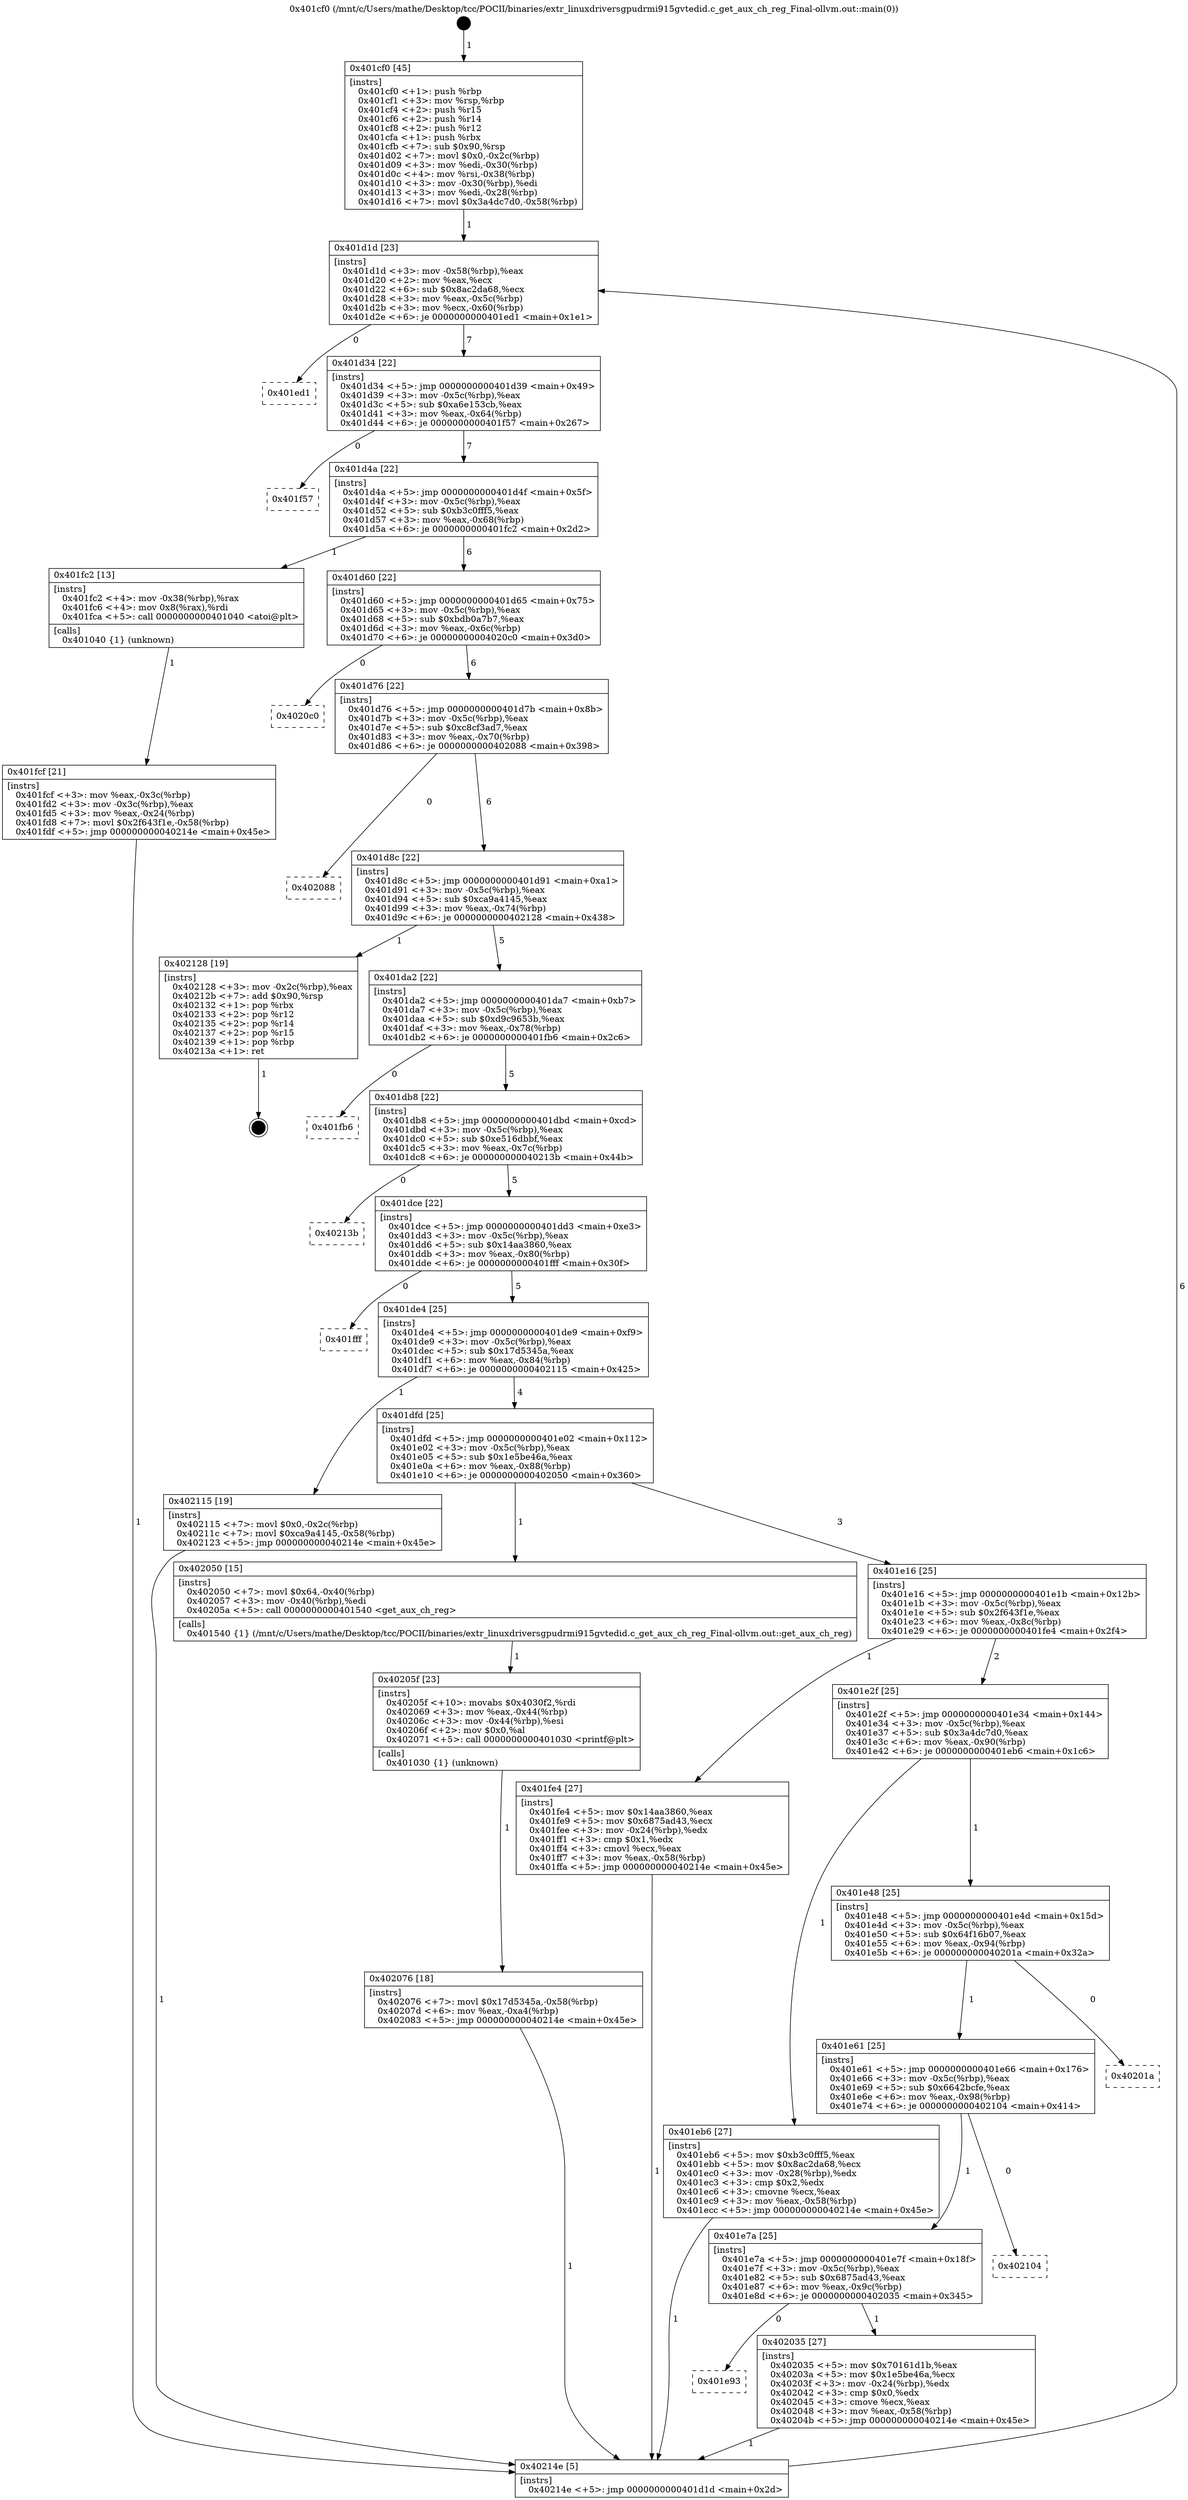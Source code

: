 digraph "0x401cf0" {
  label = "0x401cf0 (/mnt/c/Users/mathe/Desktop/tcc/POCII/binaries/extr_linuxdriversgpudrmi915gvtedid.c_get_aux_ch_reg_Final-ollvm.out::main(0))"
  labelloc = "t"
  node[shape=record]

  Entry [label="",width=0.3,height=0.3,shape=circle,fillcolor=black,style=filled]
  "0x401d1d" [label="{
     0x401d1d [23]\l
     | [instrs]\l
     &nbsp;&nbsp;0x401d1d \<+3\>: mov -0x58(%rbp),%eax\l
     &nbsp;&nbsp;0x401d20 \<+2\>: mov %eax,%ecx\l
     &nbsp;&nbsp;0x401d22 \<+6\>: sub $0x8ac2da68,%ecx\l
     &nbsp;&nbsp;0x401d28 \<+3\>: mov %eax,-0x5c(%rbp)\l
     &nbsp;&nbsp;0x401d2b \<+3\>: mov %ecx,-0x60(%rbp)\l
     &nbsp;&nbsp;0x401d2e \<+6\>: je 0000000000401ed1 \<main+0x1e1\>\l
  }"]
  "0x401ed1" [label="{
     0x401ed1\l
  }", style=dashed]
  "0x401d34" [label="{
     0x401d34 [22]\l
     | [instrs]\l
     &nbsp;&nbsp;0x401d34 \<+5\>: jmp 0000000000401d39 \<main+0x49\>\l
     &nbsp;&nbsp;0x401d39 \<+3\>: mov -0x5c(%rbp),%eax\l
     &nbsp;&nbsp;0x401d3c \<+5\>: sub $0xa6e153cb,%eax\l
     &nbsp;&nbsp;0x401d41 \<+3\>: mov %eax,-0x64(%rbp)\l
     &nbsp;&nbsp;0x401d44 \<+6\>: je 0000000000401f57 \<main+0x267\>\l
  }"]
  Exit [label="",width=0.3,height=0.3,shape=circle,fillcolor=black,style=filled,peripheries=2]
  "0x401f57" [label="{
     0x401f57\l
  }", style=dashed]
  "0x401d4a" [label="{
     0x401d4a [22]\l
     | [instrs]\l
     &nbsp;&nbsp;0x401d4a \<+5\>: jmp 0000000000401d4f \<main+0x5f\>\l
     &nbsp;&nbsp;0x401d4f \<+3\>: mov -0x5c(%rbp),%eax\l
     &nbsp;&nbsp;0x401d52 \<+5\>: sub $0xb3c0fff5,%eax\l
     &nbsp;&nbsp;0x401d57 \<+3\>: mov %eax,-0x68(%rbp)\l
     &nbsp;&nbsp;0x401d5a \<+6\>: je 0000000000401fc2 \<main+0x2d2\>\l
  }"]
  "0x402076" [label="{
     0x402076 [18]\l
     | [instrs]\l
     &nbsp;&nbsp;0x402076 \<+7\>: movl $0x17d5345a,-0x58(%rbp)\l
     &nbsp;&nbsp;0x40207d \<+6\>: mov %eax,-0xa4(%rbp)\l
     &nbsp;&nbsp;0x402083 \<+5\>: jmp 000000000040214e \<main+0x45e\>\l
  }"]
  "0x401fc2" [label="{
     0x401fc2 [13]\l
     | [instrs]\l
     &nbsp;&nbsp;0x401fc2 \<+4\>: mov -0x38(%rbp),%rax\l
     &nbsp;&nbsp;0x401fc6 \<+4\>: mov 0x8(%rax),%rdi\l
     &nbsp;&nbsp;0x401fca \<+5\>: call 0000000000401040 \<atoi@plt\>\l
     | [calls]\l
     &nbsp;&nbsp;0x401040 \{1\} (unknown)\l
  }"]
  "0x401d60" [label="{
     0x401d60 [22]\l
     | [instrs]\l
     &nbsp;&nbsp;0x401d60 \<+5\>: jmp 0000000000401d65 \<main+0x75\>\l
     &nbsp;&nbsp;0x401d65 \<+3\>: mov -0x5c(%rbp),%eax\l
     &nbsp;&nbsp;0x401d68 \<+5\>: sub $0xbdb0a7b7,%eax\l
     &nbsp;&nbsp;0x401d6d \<+3\>: mov %eax,-0x6c(%rbp)\l
     &nbsp;&nbsp;0x401d70 \<+6\>: je 00000000004020c0 \<main+0x3d0\>\l
  }"]
  "0x40205f" [label="{
     0x40205f [23]\l
     | [instrs]\l
     &nbsp;&nbsp;0x40205f \<+10\>: movabs $0x4030f2,%rdi\l
     &nbsp;&nbsp;0x402069 \<+3\>: mov %eax,-0x44(%rbp)\l
     &nbsp;&nbsp;0x40206c \<+3\>: mov -0x44(%rbp),%esi\l
     &nbsp;&nbsp;0x40206f \<+2\>: mov $0x0,%al\l
     &nbsp;&nbsp;0x402071 \<+5\>: call 0000000000401030 \<printf@plt\>\l
     | [calls]\l
     &nbsp;&nbsp;0x401030 \{1\} (unknown)\l
  }"]
  "0x4020c0" [label="{
     0x4020c0\l
  }", style=dashed]
  "0x401d76" [label="{
     0x401d76 [22]\l
     | [instrs]\l
     &nbsp;&nbsp;0x401d76 \<+5\>: jmp 0000000000401d7b \<main+0x8b\>\l
     &nbsp;&nbsp;0x401d7b \<+3\>: mov -0x5c(%rbp),%eax\l
     &nbsp;&nbsp;0x401d7e \<+5\>: sub $0xc8cf3ad7,%eax\l
     &nbsp;&nbsp;0x401d83 \<+3\>: mov %eax,-0x70(%rbp)\l
     &nbsp;&nbsp;0x401d86 \<+6\>: je 0000000000402088 \<main+0x398\>\l
  }"]
  "0x401e93" [label="{
     0x401e93\l
  }", style=dashed]
  "0x402088" [label="{
     0x402088\l
  }", style=dashed]
  "0x401d8c" [label="{
     0x401d8c [22]\l
     | [instrs]\l
     &nbsp;&nbsp;0x401d8c \<+5\>: jmp 0000000000401d91 \<main+0xa1\>\l
     &nbsp;&nbsp;0x401d91 \<+3\>: mov -0x5c(%rbp),%eax\l
     &nbsp;&nbsp;0x401d94 \<+5\>: sub $0xca9a4145,%eax\l
     &nbsp;&nbsp;0x401d99 \<+3\>: mov %eax,-0x74(%rbp)\l
     &nbsp;&nbsp;0x401d9c \<+6\>: je 0000000000402128 \<main+0x438\>\l
  }"]
  "0x402035" [label="{
     0x402035 [27]\l
     | [instrs]\l
     &nbsp;&nbsp;0x402035 \<+5\>: mov $0x70161d1b,%eax\l
     &nbsp;&nbsp;0x40203a \<+5\>: mov $0x1e5be46a,%ecx\l
     &nbsp;&nbsp;0x40203f \<+3\>: mov -0x24(%rbp),%edx\l
     &nbsp;&nbsp;0x402042 \<+3\>: cmp $0x0,%edx\l
     &nbsp;&nbsp;0x402045 \<+3\>: cmove %ecx,%eax\l
     &nbsp;&nbsp;0x402048 \<+3\>: mov %eax,-0x58(%rbp)\l
     &nbsp;&nbsp;0x40204b \<+5\>: jmp 000000000040214e \<main+0x45e\>\l
  }"]
  "0x402128" [label="{
     0x402128 [19]\l
     | [instrs]\l
     &nbsp;&nbsp;0x402128 \<+3\>: mov -0x2c(%rbp),%eax\l
     &nbsp;&nbsp;0x40212b \<+7\>: add $0x90,%rsp\l
     &nbsp;&nbsp;0x402132 \<+1\>: pop %rbx\l
     &nbsp;&nbsp;0x402133 \<+2\>: pop %r12\l
     &nbsp;&nbsp;0x402135 \<+2\>: pop %r14\l
     &nbsp;&nbsp;0x402137 \<+2\>: pop %r15\l
     &nbsp;&nbsp;0x402139 \<+1\>: pop %rbp\l
     &nbsp;&nbsp;0x40213a \<+1\>: ret\l
  }"]
  "0x401da2" [label="{
     0x401da2 [22]\l
     | [instrs]\l
     &nbsp;&nbsp;0x401da2 \<+5\>: jmp 0000000000401da7 \<main+0xb7\>\l
     &nbsp;&nbsp;0x401da7 \<+3\>: mov -0x5c(%rbp),%eax\l
     &nbsp;&nbsp;0x401daa \<+5\>: sub $0xd9c9653b,%eax\l
     &nbsp;&nbsp;0x401daf \<+3\>: mov %eax,-0x78(%rbp)\l
     &nbsp;&nbsp;0x401db2 \<+6\>: je 0000000000401fb6 \<main+0x2c6\>\l
  }"]
  "0x401e7a" [label="{
     0x401e7a [25]\l
     | [instrs]\l
     &nbsp;&nbsp;0x401e7a \<+5\>: jmp 0000000000401e7f \<main+0x18f\>\l
     &nbsp;&nbsp;0x401e7f \<+3\>: mov -0x5c(%rbp),%eax\l
     &nbsp;&nbsp;0x401e82 \<+5\>: sub $0x6875ad43,%eax\l
     &nbsp;&nbsp;0x401e87 \<+6\>: mov %eax,-0x9c(%rbp)\l
     &nbsp;&nbsp;0x401e8d \<+6\>: je 0000000000402035 \<main+0x345\>\l
  }"]
  "0x401fb6" [label="{
     0x401fb6\l
  }", style=dashed]
  "0x401db8" [label="{
     0x401db8 [22]\l
     | [instrs]\l
     &nbsp;&nbsp;0x401db8 \<+5\>: jmp 0000000000401dbd \<main+0xcd\>\l
     &nbsp;&nbsp;0x401dbd \<+3\>: mov -0x5c(%rbp),%eax\l
     &nbsp;&nbsp;0x401dc0 \<+5\>: sub $0xe516dbbf,%eax\l
     &nbsp;&nbsp;0x401dc5 \<+3\>: mov %eax,-0x7c(%rbp)\l
     &nbsp;&nbsp;0x401dc8 \<+6\>: je 000000000040213b \<main+0x44b\>\l
  }"]
  "0x402104" [label="{
     0x402104\l
  }", style=dashed]
  "0x40213b" [label="{
     0x40213b\l
  }", style=dashed]
  "0x401dce" [label="{
     0x401dce [22]\l
     | [instrs]\l
     &nbsp;&nbsp;0x401dce \<+5\>: jmp 0000000000401dd3 \<main+0xe3\>\l
     &nbsp;&nbsp;0x401dd3 \<+3\>: mov -0x5c(%rbp),%eax\l
     &nbsp;&nbsp;0x401dd6 \<+5\>: sub $0x14aa3860,%eax\l
     &nbsp;&nbsp;0x401ddb \<+3\>: mov %eax,-0x80(%rbp)\l
     &nbsp;&nbsp;0x401dde \<+6\>: je 0000000000401fff \<main+0x30f\>\l
  }"]
  "0x401e61" [label="{
     0x401e61 [25]\l
     | [instrs]\l
     &nbsp;&nbsp;0x401e61 \<+5\>: jmp 0000000000401e66 \<main+0x176\>\l
     &nbsp;&nbsp;0x401e66 \<+3\>: mov -0x5c(%rbp),%eax\l
     &nbsp;&nbsp;0x401e69 \<+5\>: sub $0x6642bcfe,%eax\l
     &nbsp;&nbsp;0x401e6e \<+6\>: mov %eax,-0x98(%rbp)\l
     &nbsp;&nbsp;0x401e74 \<+6\>: je 0000000000402104 \<main+0x414\>\l
  }"]
  "0x401fff" [label="{
     0x401fff\l
  }", style=dashed]
  "0x401de4" [label="{
     0x401de4 [25]\l
     | [instrs]\l
     &nbsp;&nbsp;0x401de4 \<+5\>: jmp 0000000000401de9 \<main+0xf9\>\l
     &nbsp;&nbsp;0x401de9 \<+3\>: mov -0x5c(%rbp),%eax\l
     &nbsp;&nbsp;0x401dec \<+5\>: sub $0x17d5345a,%eax\l
     &nbsp;&nbsp;0x401df1 \<+6\>: mov %eax,-0x84(%rbp)\l
     &nbsp;&nbsp;0x401df7 \<+6\>: je 0000000000402115 \<main+0x425\>\l
  }"]
  "0x40201a" [label="{
     0x40201a\l
  }", style=dashed]
  "0x402115" [label="{
     0x402115 [19]\l
     | [instrs]\l
     &nbsp;&nbsp;0x402115 \<+7\>: movl $0x0,-0x2c(%rbp)\l
     &nbsp;&nbsp;0x40211c \<+7\>: movl $0xca9a4145,-0x58(%rbp)\l
     &nbsp;&nbsp;0x402123 \<+5\>: jmp 000000000040214e \<main+0x45e\>\l
  }"]
  "0x401dfd" [label="{
     0x401dfd [25]\l
     | [instrs]\l
     &nbsp;&nbsp;0x401dfd \<+5\>: jmp 0000000000401e02 \<main+0x112\>\l
     &nbsp;&nbsp;0x401e02 \<+3\>: mov -0x5c(%rbp),%eax\l
     &nbsp;&nbsp;0x401e05 \<+5\>: sub $0x1e5be46a,%eax\l
     &nbsp;&nbsp;0x401e0a \<+6\>: mov %eax,-0x88(%rbp)\l
     &nbsp;&nbsp;0x401e10 \<+6\>: je 0000000000402050 \<main+0x360\>\l
  }"]
  "0x401fcf" [label="{
     0x401fcf [21]\l
     | [instrs]\l
     &nbsp;&nbsp;0x401fcf \<+3\>: mov %eax,-0x3c(%rbp)\l
     &nbsp;&nbsp;0x401fd2 \<+3\>: mov -0x3c(%rbp),%eax\l
     &nbsp;&nbsp;0x401fd5 \<+3\>: mov %eax,-0x24(%rbp)\l
     &nbsp;&nbsp;0x401fd8 \<+7\>: movl $0x2f643f1e,-0x58(%rbp)\l
     &nbsp;&nbsp;0x401fdf \<+5\>: jmp 000000000040214e \<main+0x45e\>\l
  }"]
  "0x402050" [label="{
     0x402050 [15]\l
     | [instrs]\l
     &nbsp;&nbsp;0x402050 \<+7\>: movl $0x64,-0x40(%rbp)\l
     &nbsp;&nbsp;0x402057 \<+3\>: mov -0x40(%rbp),%edi\l
     &nbsp;&nbsp;0x40205a \<+5\>: call 0000000000401540 \<get_aux_ch_reg\>\l
     | [calls]\l
     &nbsp;&nbsp;0x401540 \{1\} (/mnt/c/Users/mathe/Desktop/tcc/POCII/binaries/extr_linuxdriversgpudrmi915gvtedid.c_get_aux_ch_reg_Final-ollvm.out::get_aux_ch_reg)\l
  }"]
  "0x401e16" [label="{
     0x401e16 [25]\l
     | [instrs]\l
     &nbsp;&nbsp;0x401e16 \<+5\>: jmp 0000000000401e1b \<main+0x12b\>\l
     &nbsp;&nbsp;0x401e1b \<+3\>: mov -0x5c(%rbp),%eax\l
     &nbsp;&nbsp;0x401e1e \<+5\>: sub $0x2f643f1e,%eax\l
     &nbsp;&nbsp;0x401e23 \<+6\>: mov %eax,-0x8c(%rbp)\l
     &nbsp;&nbsp;0x401e29 \<+6\>: je 0000000000401fe4 \<main+0x2f4\>\l
  }"]
  "0x401cf0" [label="{
     0x401cf0 [45]\l
     | [instrs]\l
     &nbsp;&nbsp;0x401cf0 \<+1\>: push %rbp\l
     &nbsp;&nbsp;0x401cf1 \<+3\>: mov %rsp,%rbp\l
     &nbsp;&nbsp;0x401cf4 \<+2\>: push %r15\l
     &nbsp;&nbsp;0x401cf6 \<+2\>: push %r14\l
     &nbsp;&nbsp;0x401cf8 \<+2\>: push %r12\l
     &nbsp;&nbsp;0x401cfa \<+1\>: push %rbx\l
     &nbsp;&nbsp;0x401cfb \<+7\>: sub $0x90,%rsp\l
     &nbsp;&nbsp;0x401d02 \<+7\>: movl $0x0,-0x2c(%rbp)\l
     &nbsp;&nbsp;0x401d09 \<+3\>: mov %edi,-0x30(%rbp)\l
     &nbsp;&nbsp;0x401d0c \<+4\>: mov %rsi,-0x38(%rbp)\l
     &nbsp;&nbsp;0x401d10 \<+3\>: mov -0x30(%rbp),%edi\l
     &nbsp;&nbsp;0x401d13 \<+3\>: mov %edi,-0x28(%rbp)\l
     &nbsp;&nbsp;0x401d16 \<+7\>: movl $0x3a4dc7d0,-0x58(%rbp)\l
  }"]
  "0x401fe4" [label="{
     0x401fe4 [27]\l
     | [instrs]\l
     &nbsp;&nbsp;0x401fe4 \<+5\>: mov $0x14aa3860,%eax\l
     &nbsp;&nbsp;0x401fe9 \<+5\>: mov $0x6875ad43,%ecx\l
     &nbsp;&nbsp;0x401fee \<+3\>: mov -0x24(%rbp),%edx\l
     &nbsp;&nbsp;0x401ff1 \<+3\>: cmp $0x1,%edx\l
     &nbsp;&nbsp;0x401ff4 \<+3\>: cmovl %ecx,%eax\l
     &nbsp;&nbsp;0x401ff7 \<+3\>: mov %eax,-0x58(%rbp)\l
     &nbsp;&nbsp;0x401ffa \<+5\>: jmp 000000000040214e \<main+0x45e\>\l
  }"]
  "0x401e2f" [label="{
     0x401e2f [25]\l
     | [instrs]\l
     &nbsp;&nbsp;0x401e2f \<+5\>: jmp 0000000000401e34 \<main+0x144\>\l
     &nbsp;&nbsp;0x401e34 \<+3\>: mov -0x5c(%rbp),%eax\l
     &nbsp;&nbsp;0x401e37 \<+5\>: sub $0x3a4dc7d0,%eax\l
     &nbsp;&nbsp;0x401e3c \<+6\>: mov %eax,-0x90(%rbp)\l
     &nbsp;&nbsp;0x401e42 \<+6\>: je 0000000000401eb6 \<main+0x1c6\>\l
  }"]
  "0x40214e" [label="{
     0x40214e [5]\l
     | [instrs]\l
     &nbsp;&nbsp;0x40214e \<+5\>: jmp 0000000000401d1d \<main+0x2d\>\l
  }"]
  "0x401eb6" [label="{
     0x401eb6 [27]\l
     | [instrs]\l
     &nbsp;&nbsp;0x401eb6 \<+5\>: mov $0xb3c0fff5,%eax\l
     &nbsp;&nbsp;0x401ebb \<+5\>: mov $0x8ac2da68,%ecx\l
     &nbsp;&nbsp;0x401ec0 \<+3\>: mov -0x28(%rbp),%edx\l
     &nbsp;&nbsp;0x401ec3 \<+3\>: cmp $0x2,%edx\l
     &nbsp;&nbsp;0x401ec6 \<+3\>: cmovne %ecx,%eax\l
     &nbsp;&nbsp;0x401ec9 \<+3\>: mov %eax,-0x58(%rbp)\l
     &nbsp;&nbsp;0x401ecc \<+5\>: jmp 000000000040214e \<main+0x45e\>\l
  }"]
  "0x401e48" [label="{
     0x401e48 [25]\l
     | [instrs]\l
     &nbsp;&nbsp;0x401e48 \<+5\>: jmp 0000000000401e4d \<main+0x15d\>\l
     &nbsp;&nbsp;0x401e4d \<+3\>: mov -0x5c(%rbp),%eax\l
     &nbsp;&nbsp;0x401e50 \<+5\>: sub $0x64f16b07,%eax\l
     &nbsp;&nbsp;0x401e55 \<+6\>: mov %eax,-0x94(%rbp)\l
     &nbsp;&nbsp;0x401e5b \<+6\>: je 000000000040201a \<main+0x32a\>\l
  }"]
  Entry -> "0x401cf0" [label=" 1"]
  "0x401d1d" -> "0x401ed1" [label=" 0"]
  "0x401d1d" -> "0x401d34" [label=" 7"]
  "0x402128" -> Exit [label=" 1"]
  "0x401d34" -> "0x401f57" [label=" 0"]
  "0x401d34" -> "0x401d4a" [label=" 7"]
  "0x402115" -> "0x40214e" [label=" 1"]
  "0x401d4a" -> "0x401fc2" [label=" 1"]
  "0x401d4a" -> "0x401d60" [label=" 6"]
  "0x402076" -> "0x40214e" [label=" 1"]
  "0x401d60" -> "0x4020c0" [label=" 0"]
  "0x401d60" -> "0x401d76" [label=" 6"]
  "0x40205f" -> "0x402076" [label=" 1"]
  "0x401d76" -> "0x402088" [label=" 0"]
  "0x401d76" -> "0x401d8c" [label=" 6"]
  "0x402050" -> "0x40205f" [label=" 1"]
  "0x401d8c" -> "0x402128" [label=" 1"]
  "0x401d8c" -> "0x401da2" [label=" 5"]
  "0x402035" -> "0x40214e" [label=" 1"]
  "0x401da2" -> "0x401fb6" [label=" 0"]
  "0x401da2" -> "0x401db8" [label=" 5"]
  "0x401e7a" -> "0x402035" [label=" 1"]
  "0x401db8" -> "0x40213b" [label=" 0"]
  "0x401db8" -> "0x401dce" [label=" 5"]
  "0x401e7a" -> "0x401e93" [label=" 0"]
  "0x401dce" -> "0x401fff" [label=" 0"]
  "0x401dce" -> "0x401de4" [label=" 5"]
  "0x401e61" -> "0x402104" [label=" 0"]
  "0x401de4" -> "0x402115" [label=" 1"]
  "0x401de4" -> "0x401dfd" [label=" 4"]
  "0x401e61" -> "0x401e7a" [label=" 1"]
  "0x401dfd" -> "0x402050" [label=" 1"]
  "0x401dfd" -> "0x401e16" [label=" 3"]
  "0x401e48" -> "0x40201a" [label=" 0"]
  "0x401e16" -> "0x401fe4" [label=" 1"]
  "0x401e16" -> "0x401e2f" [label=" 2"]
  "0x401e48" -> "0x401e61" [label=" 1"]
  "0x401e2f" -> "0x401eb6" [label=" 1"]
  "0x401e2f" -> "0x401e48" [label=" 1"]
  "0x401eb6" -> "0x40214e" [label=" 1"]
  "0x401cf0" -> "0x401d1d" [label=" 1"]
  "0x40214e" -> "0x401d1d" [label=" 6"]
  "0x401fc2" -> "0x401fcf" [label=" 1"]
  "0x401fcf" -> "0x40214e" [label=" 1"]
  "0x401fe4" -> "0x40214e" [label=" 1"]
}
